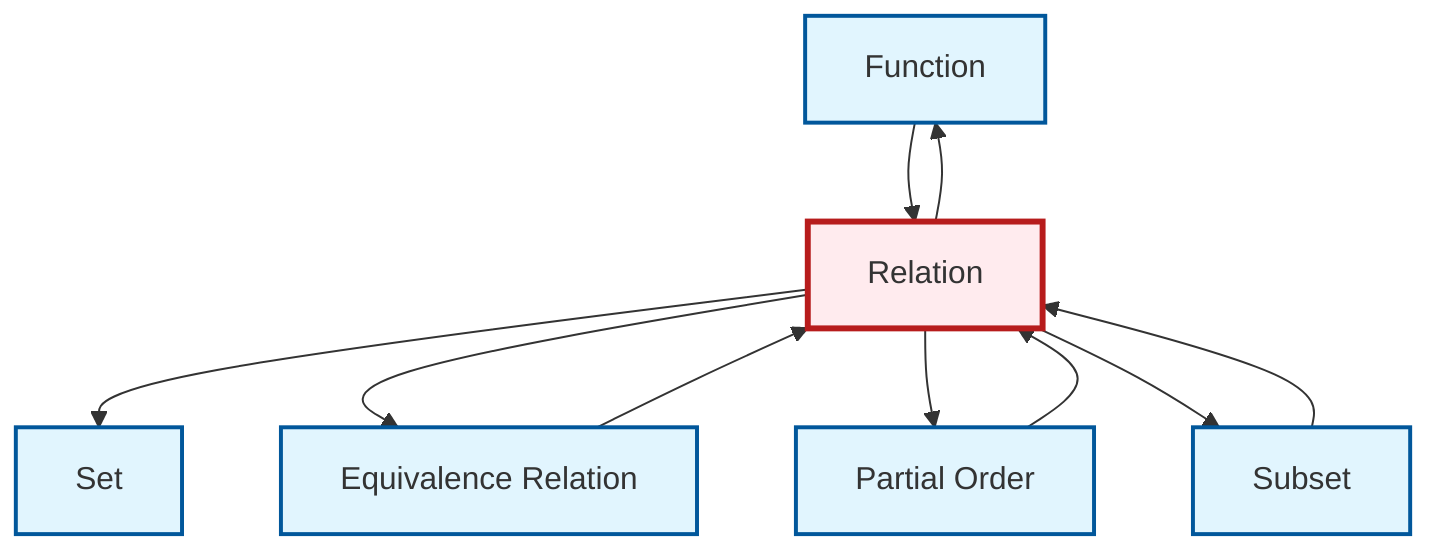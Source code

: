 graph TD
    classDef definition fill:#e1f5fe,stroke:#01579b,stroke-width:2px
    classDef theorem fill:#f3e5f5,stroke:#4a148c,stroke-width:2px
    classDef axiom fill:#fff3e0,stroke:#e65100,stroke-width:2px
    classDef example fill:#e8f5e9,stroke:#1b5e20,stroke-width:2px
    classDef current fill:#ffebee,stroke:#b71c1c,stroke-width:3px
    def-function["Function"]:::definition
    def-partial-order["Partial Order"]:::definition
    def-subset["Subset"]:::definition
    def-set["Set"]:::definition
    def-relation["Relation"]:::definition
    def-equivalence-relation["Equivalence Relation"]:::definition
    def-subset --> def-relation
    def-relation --> def-set
    def-relation --> def-equivalence-relation
    def-equivalence-relation --> def-relation
    def-partial-order --> def-relation
    def-relation --> def-partial-order
    def-relation --> def-subset
    def-relation --> def-function
    def-function --> def-relation
    class def-relation current